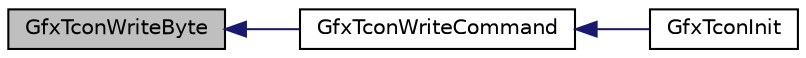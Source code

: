 digraph "GfxTconWriteByte"
{
  edge [fontname="Helvetica",fontsize="10",labelfontname="Helvetica",labelfontsize="10"];
  node [fontname="Helvetica",fontsize="10",shape=record];
  rankdir="LR";
  Node1 [label="GfxTconWriteByte",height=0.2,width=0.4,color="black", fillcolor="grey75", style="filled", fontcolor="black"];
  Node1 -> Node2 [dir="back",color="midnightblue",fontsize="10",style="solid",fontname="Helvetica"];
  Node2 [label="GfxTconWriteCommand",height=0.2,width=0.4,color="black", fillcolor="white", style="filled",URL="$_t_c_o_n___s_s_d1289_8c.html#a677df9eb40a564306c738029552e715f"];
  Node2 -> Node3 [dir="back",color="midnightblue",fontsize="10",style="solid",fontname="Helvetica"];
  Node3 [label="GfxTconInit",height=0.2,width=0.4,color="black", fillcolor="white", style="filled",URL="$_t_c_o_n___s_s_d1289_8c.html#a55594178ce3956440d903de8c2c7d519"];
}
